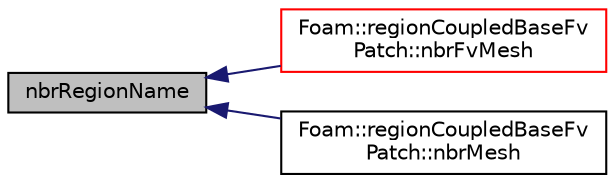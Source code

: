 digraph "nbrRegionName"
{
  bgcolor="transparent";
  edge [fontname="Helvetica",fontsize="10",labelfontname="Helvetica",labelfontsize="10"];
  node [fontname="Helvetica",fontsize="10",shape=record];
  rankdir="LR";
  Node1 [label="nbrRegionName",height=0.2,width=0.4,color="black", fillcolor="grey75", style="filled", fontcolor="black"];
  Node1 -> Node2 [dir="back",color="midnightblue",fontsize="10",style="solid",fontname="Helvetica"];
  Node2 [label="Foam::regionCoupledBaseFv\lPatch::nbrFvMesh",height=0.2,width=0.4,color="red",URL="$a02118.html#a1b5042a0b7ff71c6c08eec863b539718",tooltip="Returns fvMesh. "];
  Node1 -> Node3 [dir="back",color="midnightblue",fontsize="10",style="solid",fontname="Helvetica"];
  Node3 [label="Foam::regionCoupledBaseFv\lPatch::nbrMesh",height=0.2,width=0.4,color="black",URL="$a02118.html#afe312951e2f813f117176130b024f8ba",tooltip="Returns neighbour polyMesh. "];
}
